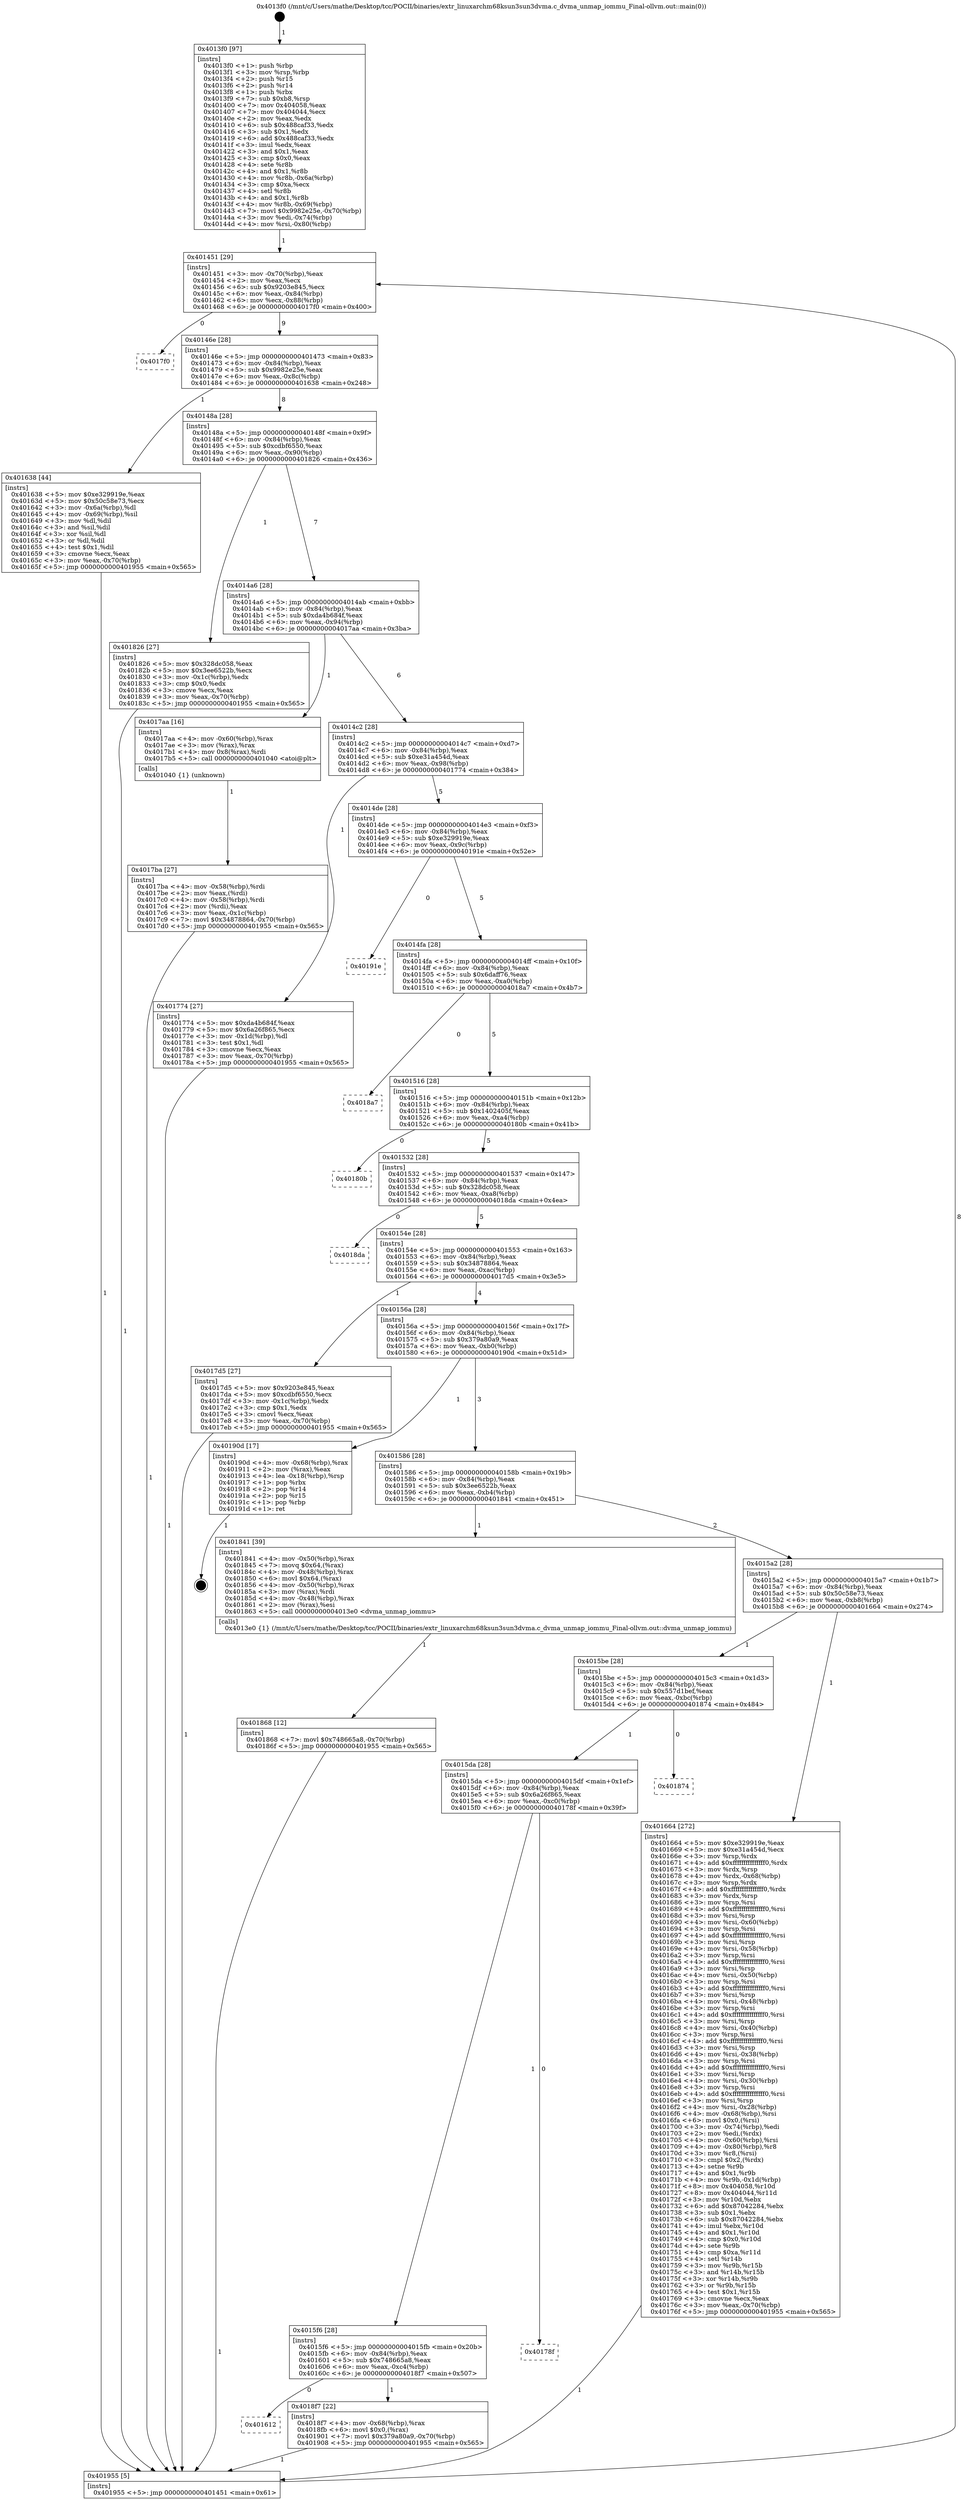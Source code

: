 digraph "0x4013f0" {
  label = "0x4013f0 (/mnt/c/Users/mathe/Desktop/tcc/POCII/binaries/extr_linuxarchm68ksun3sun3dvma.c_dvma_unmap_iommu_Final-ollvm.out::main(0))"
  labelloc = "t"
  node[shape=record]

  Entry [label="",width=0.3,height=0.3,shape=circle,fillcolor=black,style=filled]
  "0x401451" [label="{
     0x401451 [29]\l
     | [instrs]\l
     &nbsp;&nbsp;0x401451 \<+3\>: mov -0x70(%rbp),%eax\l
     &nbsp;&nbsp;0x401454 \<+2\>: mov %eax,%ecx\l
     &nbsp;&nbsp;0x401456 \<+6\>: sub $0x9203e845,%ecx\l
     &nbsp;&nbsp;0x40145c \<+6\>: mov %eax,-0x84(%rbp)\l
     &nbsp;&nbsp;0x401462 \<+6\>: mov %ecx,-0x88(%rbp)\l
     &nbsp;&nbsp;0x401468 \<+6\>: je 00000000004017f0 \<main+0x400\>\l
  }"]
  "0x4017f0" [label="{
     0x4017f0\l
  }", style=dashed]
  "0x40146e" [label="{
     0x40146e [28]\l
     | [instrs]\l
     &nbsp;&nbsp;0x40146e \<+5\>: jmp 0000000000401473 \<main+0x83\>\l
     &nbsp;&nbsp;0x401473 \<+6\>: mov -0x84(%rbp),%eax\l
     &nbsp;&nbsp;0x401479 \<+5\>: sub $0x9982e25e,%eax\l
     &nbsp;&nbsp;0x40147e \<+6\>: mov %eax,-0x8c(%rbp)\l
     &nbsp;&nbsp;0x401484 \<+6\>: je 0000000000401638 \<main+0x248\>\l
  }"]
  Exit [label="",width=0.3,height=0.3,shape=circle,fillcolor=black,style=filled,peripheries=2]
  "0x401638" [label="{
     0x401638 [44]\l
     | [instrs]\l
     &nbsp;&nbsp;0x401638 \<+5\>: mov $0xe329919e,%eax\l
     &nbsp;&nbsp;0x40163d \<+5\>: mov $0x50c58e73,%ecx\l
     &nbsp;&nbsp;0x401642 \<+3\>: mov -0x6a(%rbp),%dl\l
     &nbsp;&nbsp;0x401645 \<+4\>: mov -0x69(%rbp),%sil\l
     &nbsp;&nbsp;0x401649 \<+3\>: mov %dl,%dil\l
     &nbsp;&nbsp;0x40164c \<+3\>: and %sil,%dil\l
     &nbsp;&nbsp;0x40164f \<+3\>: xor %sil,%dl\l
     &nbsp;&nbsp;0x401652 \<+3\>: or %dl,%dil\l
     &nbsp;&nbsp;0x401655 \<+4\>: test $0x1,%dil\l
     &nbsp;&nbsp;0x401659 \<+3\>: cmovne %ecx,%eax\l
     &nbsp;&nbsp;0x40165c \<+3\>: mov %eax,-0x70(%rbp)\l
     &nbsp;&nbsp;0x40165f \<+5\>: jmp 0000000000401955 \<main+0x565\>\l
  }"]
  "0x40148a" [label="{
     0x40148a [28]\l
     | [instrs]\l
     &nbsp;&nbsp;0x40148a \<+5\>: jmp 000000000040148f \<main+0x9f\>\l
     &nbsp;&nbsp;0x40148f \<+6\>: mov -0x84(%rbp),%eax\l
     &nbsp;&nbsp;0x401495 \<+5\>: sub $0xcdbf6550,%eax\l
     &nbsp;&nbsp;0x40149a \<+6\>: mov %eax,-0x90(%rbp)\l
     &nbsp;&nbsp;0x4014a0 \<+6\>: je 0000000000401826 \<main+0x436\>\l
  }"]
  "0x401955" [label="{
     0x401955 [5]\l
     | [instrs]\l
     &nbsp;&nbsp;0x401955 \<+5\>: jmp 0000000000401451 \<main+0x61\>\l
  }"]
  "0x4013f0" [label="{
     0x4013f0 [97]\l
     | [instrs]\l
     &nbsp;&nbsp;0x4013f0 \<+1\>: push %rbp\l
     &nbsp;&nbsp;0x4013f1 \<+3\>: mov %rsp,%rbp\l
     &nbsp;&nbsp;0x4013f4 \<+2\>: push %r15\l
     &nbsp;&nbsp;0x4013f6 \<+2\>: push %r14\l
     &nbsp;&nbsp;0x4013f8 \<+1\>: push %rbx\l
     &nbsp;&nbsp;0x4013f9 \<+7\>: sub $0xb8,%rsp\l
     &nbsp;&nbsp;0x401400 \<+7\>: mov 0x404058,%eax\l
     &nbsp;&nbsp;0x401407 \<+7\>: mov 0x404044,%ecx\l
     &nbsp;&nbsp;0x40140e \<+2\>: mov %eax,%edx\l
     &nbsp;&nbsp;0x401410 \<+6\>: sub $0x488caf33,%edx\l
     &nbsp;&nbsp;0x401416 \<+3\>: sub $0x1,%edx\l
     &nbsp;&nbsp;0x401419 \<+6\>: add $0x488caf33,%edx\l
     &nbsp;&nbsp;0x40141f \<+3\>: imul %edx,%eax\l
     &nbsp;&nbsp;0x401422 \<+3\>: and $0x1,%eax\l
     &nbsp;&nbsp;0x401425 \<+3\>: cmp $0x0,%eax\l
     &nbsp;&nbsp;0x401428 \<+4\>: sete %r8b\l
     &nbsp;&nbsp;0x40142c \<+4\>: and $0x1,%r8b\l
     &nbsp;&nbsp;0x401430 \<+4\>: mov %r8b,-0x6a(%rbp)\l
     &nbsp;&nbsp;0x401434 \<+3\>: cmp $0xa,%ecx\l
     &nbsp;&nbsp;0x401437 \<+4\>: setl %r8b\l
     &nbsp;&nbsp;0x40143b \<+4\>: and $0x1,%r8b\l
     &nbsp;&nbsp;0x40143f \<+4\>: mov %r8b,-0x69(%rbp)\l
     &nbsp;&nbsp;0x401443 \<+7\>: movl $0x9982e25e,-0x70(%rbp)\l
     &nbsp;&nbsp;0x40144a \<+3\>: mov %edi,-0x74(%rbp)\l
     &nbsp;&nbsp;0x40144d \<+4\>: mov %rsi,-0x80(%rbp)\l
  }"]
  "0x401612" [label="{
     0x401612\l
  }", style=dashed]
  "0x401826" [label="{
     0x401826 [27]\l
     | [instrs]\l
     &nbsp;&nbsp;0x401826 \<+5\>: mov $0x328dc058,%eax\l
     &nbsp;&nbsp;0x40182b \<+5\>: mov $0x3ee6522b,%ecx\l
     &nbsp;&nbsp;0x401830 \<+3\>: mov -0x1c(%rbp),%edx\l
     &nbsp;&nbsp;0x401833 \<+3\>: cmp $0x0,%edx\l
     &nbsp;&nbsp;0x401836 \<+3\>: cmove %ecx,%eax\l
     &nbsp;&nbsp;0x401839 \<+3\>: mov %eax,-0x70(%rbp)\l
     &nbsp;&nbsp;0x40183c \<+5\>: jmp 0000000000401955 \<main+0x565\>\l
  }"]
  "0x4014a6" [label="{
     0x4014a6 [28]\l
     | [instrs]\l
     &nbsp;&nbsp;0x4014a6 \<+5\>: jmp 00000000004014ab \<main+0xbb\>\l
     &nbsp;&nbsp;0x4014ab \<+6\>: mov -0x84(%rbp),%eax\l
     &nbsp;&nbsp;0x4014b1 \<+5\>: sub $0xda4b684f,%eax\l
     &nbsp;&nbsp;0x4014b6 \<+6\>: mov %eax,-0x94(%rbp)\l
     &nbsp;&nbsp;0x4014bc \<+6\>: je 00000000004017aa \<main+0x3ba\>\l
  }"]
  "0x4018f7" [label="{
     0x4018f7 [22]\l
     | [instrs]\l
     &nbsp;&nbsp;0x4018f7 \<+4\>: mov -0x68(%rbp),%rax\l
     &nbsp;&nbsp;0x4018fb \<+6\>: movl $0x0,(%rax)\l
     &nbsp;&nbsp;0x401901 \<+7\>: movl $0x379a80a9,-0x70(%rbp)\l
     &nbsp;&nbsp;0x401908 \<+5\>: jmp 0000000000401955 \<main+0x565\>\l
  }"]
  "0x4017aa" [label="{
     0x4017aa [16]\l
     | [instrs]\l
     &nbsp;&nbsp;0x4017aa \<+4\>: mov -0x60(%rbp),%rax\l
     &nbsp;&nbsp;0x4017ae \<+3\>: mov (%rax),%rax\l
     &nbsp;&nbsp;0x4017b1 \<+4\>: mov 0x8(%rax),%rdi\l
     &nbsp;&nbsp;0x4017b5 \<+5\>: call 0000000000401040 \<atoi@plt\>\l
     | [calls]\l
     &nbsp;&nbsp;0x401040 \{1\} (unknown)\l
  }"]
  "0x4014c2" [label="{
     0x4014c2 [28]\l
     | [instrs]\l
     &nbsp;&nbsp;0x4014c2 \<+5\>: jmp 00000000004014c7 \<main+0xd7\>\l
     &nbsp;&nbsp;0x4014c7 \<+6\>: mov -0x84(%rbp),%eax\l
     &nbsp;&nbsp;0x4014cd \<+5\>: sub $0xe31a454d,%eax\l
     &nbsp;&nbsp;0x4014d2 \<+6\>: mov %eax,-0x98(%rbp)\l
     &nbsp;&nbsp;0x4014d8 \<+6\>: je 0000000000401774 \<main+0x384\>\l
  }"]
  "0x4015f6" [label="{
     0x4015f6 [28]\l
     | [instrs]\l
     &nbsp;&nbsp;0x4015f6 \<+5\>: jmp 00000000004015fb \<main+0x20b\>\l
     &nbsp;&nbsp;0x4015fb \<+6\>: mov -0x84(%rbp),%eax\l
     &nbsp;&nbsp;0x401601 \<+5\>: sub $0x748665a8,%eax\l
     &nbsp;&nbsp;0x401606 \<+6\>: mov %eax,-0xc4(%rbp)\l
     &nbsp;&nbsp;0x40160c \<+6\>: je 00000000004018f7 \<main+0x507\>\l
  }"]
  "0x401774" [label="{
     0x401774 [27]\l
     | [instrs]\l
     &nbsp;&nbsp;0x401774 \<+5\>: mov $0xda4b684f,%eax\l
     &nbsp;&nbsp;0x401779 \<+5\>: mov $0x6a26f865,%ecx\l
     &nbsp;&nbsp;0x40177e \<+3\>: mov -0x1d(%rbp),%dl\l
     &nbsp;&nbsp;0x401781 \<+3\>: test $0x1,%dl\l
     &nbsp;&nbsp;0x401784 \<+3\>: cmovne %ecx,%eax\l
     &nbsp;&nbsp;0x401787 \<+3\>: mov %eax,-0x70(%rbp)\l
     &nbsp;&nbsp;0x40178a \<+5\>: jmp 0000000000401955 \<main+0x565\>\l
  }"]
  "0x4014de" [label="{
     0x4014de [28]\l
     | [instrs]\l
     &nbsp;&nbsp;0x4014de \<+5\>: jmp 00000000004014e3 \<main+0xf3\>\l
     &nbsp;&nbsp;0x4014e3 \<+6\>: mov -0x84(%rbp),%eax\l
     &nbsp;&nbsp;0x4014e9 \<+5\>: sub $0xe329919e,%eax\l
     &nbsp;&nbsp;0x4014ee \<+6\>: mov %eax,-0x9c(%rbp)\l
     &nbsp;&nbsp;0x4014f4 \<+6\>: je 000000000040191e \<main+0x52e\>\l
  }"]
  "0x40178f" [label="{
     0x40178f\l
  }", style=dashed]
  "0x40191e" [label="{
     0x40191e\l
  }", style=dashed]
  "0x4014fa" [label="{
     0x4014fa [28]\l
     | [instrs]\l
     &nbsp;&nbsp;0x4014fa \<+5\>: jmp 00000000004014ff \<main+0x10f\>\l
     &nbsp;&nbsp;0x4014ff \<+6\>: mov -0x84(%rbp),%eax\l
     &nbsp;&nbsp;0x401505 \<+5\>: sub $0x6daff76,%eax\l
     &nbsp;&nbsp;0x40150a \<+6\>: mov %eax,-0xa0(%rbp)\l
     &nbsp;&nbsp;0x401510 \<+6\>: je 00000000004018a7 \<main+0x4b7\>\l
  }"]
  "0x4015da" [label="{
     0x4015da [28]\l
     | [instrs]\l
     &nbsp;&nbsp;0x4015da \<+5\>: jmp 00000000004015df \<main+0x1ef\>\l
     &nbsp;&nbsp;0x4015df \<+6\>: mov -0x84(%rbp),%eax\l
     &nbsp;&nbsp;0x4015e5 \<+5\>: sub $0x6a26f865,%eax\l
     &nbsp;&nbsp;0x4015ea \<+6\>: mov %eax,-0xc0(%rbp)\l
     &nbsp;&nbsp;0x4015f0 \<+6\>: je 000000000040178f \<main+0x39f\>\l
  }"]
  "0x4018a7" [label="{
     0x4018a7\l
  }", style=dashed]
  "0x401516" [label="{
     0x401516 [28]\l
     | [instrs]\l
     &nbsp;&nbsp;0x401516 \<+5\>: jmp 000000000040151b \<main+0x12b\>\l
     &nbsp;&nbsp;0x40151b \<+6\>: mov -0x84(%rbp),%eax\l
     &nbsp;&nbsp;0x401521 \<+5\>: sub $0x1402405f,%eax\l
     &nbsp;&nbsp;0x401526 \<+6\>: mov %eax,-0xa4(%rbp)\l
     &nbsp;&nbsp;0x40152c \<+6\>: je 000000000040180b \<main+0x41b\>\l
  }"]
  "0x401874" [label="{
     0x401874\l
  }", style=dashed]
  "0x40180b" [label="{
     0x40180b\l
  }", style=dashed]
  "0x401532" [label="{
     0x401532 [28]\l
     | [instrs]\l
     &nbsp;&nbsp;0x401532 \<+5\>: jmp 0000000000401537 \<main+0x147\>\l
     &nbsp;&nbsp;0x401537 \<+6\>: mov -0x84(%rbp),%eax\l
     &nbsp;&nbsp;0x40153d \<+5\>: sub $0x328dc058,%eax\l
     &nbsp;&nbsp;0x401542 \<+6\>: mov %eax,-0xa8(%rbp)\l
     &nbsp;&nbsp;0x401548 \<+6\>: je 00000000004018da \<main+0x4ea\>\l
  }"]
  "0x401868" [label="{
     0x401868 [12]\l
     | [instrs]\l
     &nbsp;&nbsp;0x401868 \<+7\>: movl $0x748665a8,-0x70(%rbp)\l
     &nbsp;&nbsp;0x40186f \<+5\>: jmp 0000000000401955 \<main+0x565\>\l
  }"]
  "0x4018da" [label="{
     0x4018da\l
  }", style=dashed]
  "0x40154e" [label="{
     0x40154e [28]\l
     | [instrs]\l
     &nbsp;&nbsp;0x40154e \<+5\>: jmp 0000000000401553 \<main+0x163\>\l
     &nbsp;&nbsp;0x401553 \<+6\>: mov -0x84(%rbp),%eax\l
     &nbsp;&nbsp;0x401559 \<+5\>: sub $0x34878864,%eax\l
     &nbsp;&nbsp;0x40155e \<+6\>: mov %eax,-0xac(%rbp)\l
     &nbsp;&nbsp;0x401564 \<+6\>: je 00000000004017d5 \<main+0x3e5\>\l
  }"]
  "0x4017ba" [label="{
     0x4017ba [27]\l
     | [instrs]\l
     &nbsp;&nbsp;0x4017ba \<+4\>: mov -0x58(%rbp),%rdi\l
     &nbsp;&nbsp;0x4017be \<+2\>: mov %eax,(%rdi)\l
     &nbsp;&nbsp;0x4017c0 \<+4\>: mov -0x58(%rbp),%rdi\l
     &nbsp;&nbsp;0x4017c4 \<+2\>: mov (%rdi),%eax\l
     &nbsp;&nbsp;0x4017c6 \<+3\>: mov %eax,-0x1c(%rbp)\l
     &nbsp;&nbsp;0x4017c9 \<+7\>: movl $0x34878864,-0x70(%rbp)\l
     &nbsp;&nbsp;0x4017d0 \<+5\>: jmp 0000000000401955 \<main+0x565\>\l
  }"]
  "0x4017d5" [label="{
     0x4017d5 [27]\l
     | [instrs]\l
     &nbsp;&nbsp;0x4017d5 \<+5\>: mov $0x9203e845,%eax\l
     &nbsp;&nbsp;0x4017da \<+5\>: mov $0xcdbf6550,%ecx\l
     &nbsp;&nbsp;0x4017df \<+3\>: mov -0x1c(%rbp),%edx\l
     &nbsp;&nbsp;0x4017e2 \<+3\>: cmp $0x1,%edx\l
     &nbsp;&nbsp;0x4017e5 \<+3\>: cmovl %ecx,%eax\l
     &nbsp;&nbsp;0x4017e8 \<+3\>: mov %eax,-0x70(%rbp)\l
     &nbsp;&nbsp;0x4017eb \<+5\>: jmp 0000000000401955 \<main+0x565\>\l
  }"]
  "0x40156a" [label="{
     0x40156a [28]\l
     | [instrs]\l
     &nbsp;&nbsp;0x40156a \<+5\>: jmp 000000000040156f \<main+0x17f\>\l
     &nbsp;&nbsp;0x40156f \<+6\>: mov -0x84(%rbp),%eax\l
     &nbsp;&nbsp;0x401575 \<+5\>: sub $0x379a80a9,%eax\l
     &nbsp;&nbsp;0x40157a \<+6\>: mov %eax,-0xb0(%rbp)\l
     &nbsp;&nbsp;0x401580 \<+6\>: je 000000000040190d \<main+0x51d\>\l
  }"]
  "0x4015be" [label="{
     0x4015be [28]\l
     | [instrs]\l
     &nbsp;&nbsp;0x4015be \<+5\>: jmp 00000000004015c3 \<main+0x1d3\>\l
     &nbsp;&nbsp;0x4015c3 \<+6\>: mov -0x84(%rbp),%eax\l
     &nbsp;&nbsp;0x4015c9 \<+5\>: sub $0x557d1bef,%eax\l
     &nbsp;&nbsp;0x4015ce \<+6\>: mov %eax,-0xbc(%rbp)\l
     &nbsp;&nbsp;0x4015d4 \<+6\>: je 0000000000401874 \<main+0x484\>\l
  }"]
  "0x40190d" [label="{
     0x40190d [17]\l
     | [instrs]\l
     &nbsp;&nbsp;0x40190d \<+4\>: mov -0x68(%rbp),%rax\l
     &nbsp;&nbsp;0x401911 \<+2\>: mov (%rax),%eax\l
     &nbsp;&nbsp;0x401913 \<+4\>: lea -0x18(%rbp),%rsp\l
     &nbsp;&nbsp;0x401917 \<+1\>: pop %rbx\l
     &nbsp;&nbsp;0x401918 \<+2\>: pop %r14\l
     &nbsp;&nbsp;0x40191a \<+2\>: pop %r15\l
     &nbsp;&nbsp;0x40191c \<+1\>: pop %rbp\l
     &nbsp;&nbsp;0x40191d \<+1\>: ret\l
  }"]
  "0x401586" [label="{
     0x401586 [28]\l
     | [instrs]\l
     &nbsp;&nbsp;0x401586 \<+5\>: jmp 000000000040158b \<main+0x19b\>\l
     &nbsp;&nbsp;0x40158b \<+6\>: mov -0x84(%rbp),%eax\l
     &nbsp;&nbsp;0x401591 \<+5\>: sub $0x3ee6522b,%eax\l
     &nbsp;&nbsp;0x401596 \<+6\>: mov %eax,-0xb4(%rbp)\l
     &nbsp;&nbsp;0x40159c \<+6\>: je 0000000000401841 \<main+0x451\>\l
  }"]
  "0x401664" [label="{
     0x401664 [272]\l
     | [instrs]\l
     &nbsp;&nbsp;0x401664 \<+5\>: mov $0xe329919e,%eax\l
     &nbsp;&nbsp;0x401669 \<+5\>: mov $0xe31a454d,%ecx\l
     &nbsp;&nbsp;0x40166e \<+3\>: mov %rsp,%rdx\l
     &nbsp;&nbsp;0x401671 \<+4\>: add $0xfffffffffffffff0,%rdx\l
     &nbsp;&nbsp;0x401675 \<+3\>: mov %rdx,%rsp\l
     &nbsp;&nbsp;0x401678 \<+4\>: mov %rdx,-0x68(%rbp)\l
     &nbsp;&nbsp;0x40167c \<+3\>: mov %rsp,%rdx\l
     &nbsp;&nbsp;0x40167f \<+4\>: add $0xfffffffffffffff0,%rdx\l
     &nbsp;&nbsp;0x401683 \<+3\>: mov %rdx,%rsp\l
     &nbsp;&nbsp;0x401686 \<+3\>: mov %rsp,%rsi\l
     &nbsp;&nbsp;0x401689 \<+4\>: add $0xfffffffffffffff0,%rsi\l
     &nbsp;&nbsp;0x40168d \<+3\>: mov %rsi,%rsp\l
     &nbsp;&nbsp;0x401690 \<+4\>: mov %rsi,-0x60(%rbp)\l
     &nbsp;&nbsp;0x401694 \<+3\>: mov %rsp,%rsi\l
     &nbsp;&nbsp;0x401697 \<+4\>: add $0xfffffffffffffff0,%rsi\l
     &nbsp;&nbsp;0x40169b \<+3\>: mov %rsi,%rsp\l
     &nbsp;&nbsp;0x40169e \<+4\>: mov %rsi,-0x58(%rbp)\l
     &nbsp;&nbsp;0x4016a2 \<+3\>: mov %rsp,%rsi\l
     &nbsp;&nbsp;0x4016a5 \<+4\>: add $0xfffffffffffffff0,%rsi\l
     &nbsp;&nbsp;0x4016a9 \<+3\>: mov %rsi,%rsp\l
     &nbsp;&nbsp;0x4016ac \<+4\>: mov %rsi,-0x50(%rbp)\l
     &nbsp;&nbsp;0x4016b0 \<+3\>: mov %rsp,%rsi\l
     &nbsp;&nbsp;0x4016b3 \<+4\>: add $0xfffffffffffffff0,%rsi\l
     &nbsp;&nbsp;0x4016b7 \<+3\>: mov %rsi,%rsp\l
     &nbsp;&nbsp;0x4016ba \<+4\>: mov %rsi,-0x48(%rbp)\l
     &nbsp;&nbsp;0x4016be \<+3\>: mov %rsp,%rsi\l
     &nbsp;&nbsp;0x4016c1 \<+4\>: add $0xfffffffffffffff0,%rsi\l
     &nbsp;&nbsp;0x4016c5 \<+3\>: mov %rsi,%rsp\l
     &nbsp;&nbsp;0x4016c8 \<+4\>: mov %rsi,-0x40(%rbp)\l
     &nbsp;&nbsp;0x4016cc \<+3\>: mov %rsp,%rsi\l
     &nbsp;&nbsp;0x4016cf \<+4\>: add $0xfffffffffffffff0,%rsi\l
     &nbsp;&nbsp;0x4016d3 \<+3\>: mov %rsi,%rsp\l
     &nbsp;&nbsp;0x4016d6 \<+4\>: mov %rsi,-0x38(%rbp)\l
     &nbsp;&nbsp;0x4016da \<+3\>: mov %rsp,%rsi\l
     &nbsp;&nbsp;0x4016dd \<+4\>: add $0xfffffffffffffff0,%rsi\l
     &nbsp;&nbsp;0x4016e1 \<+3\>: mov %rsi,%rsp\l
     &nbsp;&nbsp;0x4016e4 \<+4\>: mov %rsi,-0x30(%rbp)\l
     &nbsp;&nbsp;0x4016e8 \<+3\>: mov %rsp,%rsi\l
     &nbsp;&nbsp;0x4016eb \<+4\>: add $0xfffffffffffffff0,%rsi\l
     &nbsp;&nbsp;0x4016ef \<+3\>: mov %rsi,%rsp\l
     &nbsp;&nbsp;0x4016f2 \<+4\>: mov %rsi,-0x28(%rbp)\l
     &nbsp;&nbsp;0x4016f6 \<+4\>: mov -0x68(%rbp),%rsi\l
     &nbsp;&nbsp;0x4016fa \<+6\>: movl $0x0,(%rsi)\l
     &nbsp;&nbsp;0x401700 \<+3\>: mov -0x74(%rbp),%edi\l
     &nbsp;&nbsp;0x401703 \<+2\>: mov %edi,(%rdx)\l
     &nbsp;&nbsp;0x401705 \<+4\>: mov -0x60(%rbp),%rsi\l
     &nbsp;&nbsp;0x401709 \<+4\>: mov -0x80(%rbp),%r8\l
     &nbsp;&nbsp;0x40170d \<+3\>: mov %r8,(%rsi)\l
     &nbsp;&nbsp;0x401710 \<+3\>: cmpl $0x2,(%rdx)\l
     &nbsp;&nbsp;0x401713 \<+4\>: setne %r9b\l
     &nbsp;&nbsp;0x401717 \<+4\>: and $0x1,%r9b\l
     &nbsp;&nbsp;0x40171b \<+4\>: mov %r9b,-0x1d(%rbp)\l
     &nbsp;&nbsp;0x40171f \<+8\>: mov 0x404058,%r10d\l
     &nbsp;&nbsp;0x401727 \<+8\>: mov 0x404044,%r11d\l
     &nbsp;&nbsp;0x40172f \<+3\>: mov %r10d,%ebx\l
     &nbsp;&nbsp;0x401732 \<+6\>: add $0x87042284,%ebx\l
     &nbsp;&nbsp;0x401738 \<+3\>: sub $0x1,%ebx\l
     &nbsp;&nbsp;0x40173b \<+6\>: sub $0x87042284,%ebx\l
     &nbsp;&nbsp;0x401741 \<+4\>: imul %ebx,%r10d\l
     &nbsp;&nbsp;0x401745 \<+4\>: and $0x1,%r10d\l
     &nbsp;&nbsp;0x401749 \<+4\>: cmp $0x0,%r10d\l
     &nbsp;&nbsp;0x40174d \<+4\>: sete %r9b\l
     &nbsp;&nbsp;0x401751 \<+4\>: cmp $0xa,%r11d\l
     &nbsp;&nbsp;0x401755 \<+4\>: setl %r14b\l
     &nbsp;&nbsp;0x401759 \<+3\>: mov %r9b,%r15b\l
     &nbsp;&nbsp;0x40175c \<+3\>: and %r14b,%r15b\l
     &nbsp;&nbsp;0x40175f \<+3\>: xor %r14b,%r9b\l
     &nbsp;&nbsp;0x401762 \<+3\>: or %r9b,%r15b\l
     &nbsp;&nbsp;0x401765 \<+4\>: test $0x1,%r15b\l
     &nbsp;&nbsp;0x401769 \<+3\>: cmovne %ecx,%eax\l
     &nbsp;&nbsp;0x40176c \<+3\>: mov %eax,-0x70(%rbp)\l
     &nbsp;&nbsp;0x40176f \<+5\>: jmp 0000000000401955 \<main+0x565\>\l
  }"]
  "0x401841" [label="{
     0x401841 [39]\l
     | [instrs]\l
     &nbsp;&nbsp;0x401841 \<+4\>: mov -0x50(%rbp),%rax\l
     &nbsp;&nbsp;0x401845 \<+7\>: movq $0x64,(%rax)\l
     &nbsp;&nbsp;0x40184c \<+4\>: mov -0x48(%rbp),%rax\l
     &nbsp;&nbsp;0x401850 \<+6\>: movl $0x64,(%rax)\l
     &nbsp;&nbsp;0x401856 \<+4\>: mov -0x50(%rbp),%rax\l
     &nbsp;&nbsp;0x40185a \<+3\>: mov (%rax),%rdi\l
     &nbsp;&nbsp;0x40185d \<+4\>: mov -0x48(%rbp),%rax\l
     &nbsp;&nbsp;0x401861 \<+2\>: mov (%rax),%esi\l
     &nbsp;&nbsp;0x401863 \<+5\>: call 00000000004013e0 \<dvma_unmap_iommu\>\l
     | [calls]\l
     &nbsp;&nbsp;0x4013e0 \{1\} (/mnt/c/Users/mathe/Desktop/tcc/POCII/binaries/extr_linuxarchm68ksun3sun3dvma.c_dvma_unmap_iommu_Final-ollvm.out::dvma_unmap_iommu)\l
  }"]
  "0x4015a2" [label="{
     0x4015a2 [28]\l
     | [instrs]\l
     &nbsp;&nbsp;0x4015a2 \<+5\>: jmp 00000000004015a7 \<main+0x1b7\>\l
     &nbsp;&nbsp;0x4015a7 \<+6\>: mov -0x84(%rbp),%eax\l
     &nbsp;&nbsp;0x4015ad \<+5\>: sub $0x50c58e73,%eax\l
     &nbsp;&nbsp;0x4015b2 \<+6\>: mov %eax,-0xb8(%rbp)\l
     &nbsp;&nbsp;0x4015b8 \<+6\>: je 0000000000401664 \<main+0x274\>\l
  }"]
  Entry -> "0x4013f0" [label=" 1"]
  "0x401451" -> "0x4017f0" [label=" 0"]
  "0x401451" -> "0x40146e" [label=" 9"]
  "0x40190d" -> Exit [label=" 1"]
  "0x40146e" -> "0x401638" [label=" 1"]
  "0x40146e" -> "0x40148a" [label=" 8"]
  "0x401638" -> "0x401955" [label=" 1"]
  "0x4013f0" -> "0x401451" [label=" 1"]
  "0x401955" -> "0x401451" [label=" 8"]
  "0x4018f7" -> "0x401955" [label=" 1"]
  "0x40148a" -> "0x401826" [label=" 1"]
  "0x40148a" -> "0x4014a6" [label=" 7"]
  "0x4015f6" -> "0x401612" [label=" 0"]
  "0x4014a6" -> "0x4017aa" [label=" 1"]
  "0x4014a6" -> "0x4014c2" [label=" 6"]
  "0x4015f6" -> "0x4018f7" [label=" 1"]
  "0x4014c2" -> "0x401774" [label=" 1"]
  "0x4014c2" -> "0x4014de" [label=" 5"]
  "0x4015da" -> "0x4015f6" [label=" 1"]
  "0x4014de" -> "0x40191e" [label=" 0"]
  "0x4014de" -> "0x4014fa" [label=" 5"]
  "0x4015da" -> "0x40178f" [label=" 0"]
  "0x4014fa" -> "0x4018a7" [label=" 0"]
  "0x4014fa" -> "0x401516" [label=" 5"]
  "0x4015be" -> "0x4015da" [label=" 1"]
  "0x401516" -> "0x40180b" [label=" 0"]
  "0x401516" -> "0x401532" [label=" 5"]
  "0x4015be" -> "0x401874" [label=" 0"]
  "0x401532" -> "0x4018da" [label=" 0"]
  "0x401532" -> "0x40154e" [label=" 5"]
  "0x401868" -> "0x401955" [label=" 1"]
  "0x40154e" -> "0x4017d5" [label=" 1"]
  "0x40154e" -> "0x40156a" [label=" 4"]
  "0x401841" -> "0x401868" [label=" 1"]
  "0x40156a" -> "0x40190d" [label=" 1"]
  "0x40156a" -> "0x401586" [label=" 3"]
  "0x4017d5" -> "0x401955" [label=" 1"]
  "0x401586" -> "0x401841" [label=" 1"]
  "0x401586" -> "0x4015a2" [label=" 2"]
  "0x4017ba" -> "0x401955" [label=" 1"]
  "0x4015a2" -> "0x401664" [label=" 1"]
  "0x4015a2" -> "0x4015be" [label=" 1"]
  "0x401826" -> "0x401955" [label=" 1"]
  "0x401664" -> "0x401955" [label=" 1"]
  "0x401774" -> "0x401955" [label=" 1"]
  "0x4017aa" -> "0x4017ba" [label=" 1"]
}
